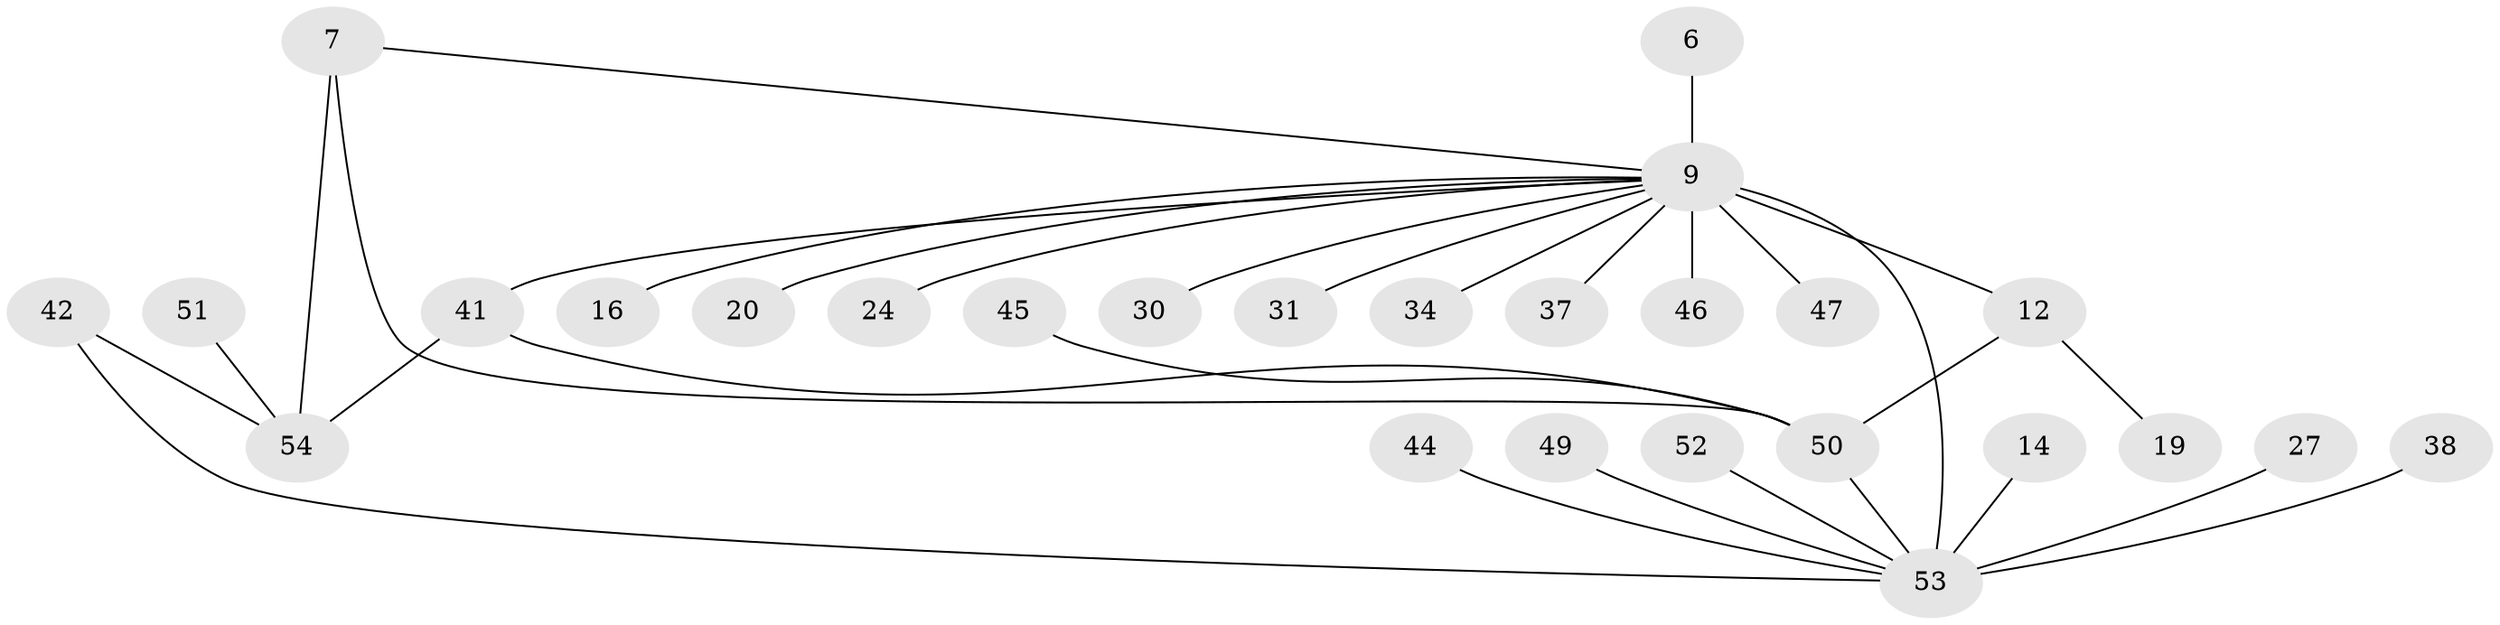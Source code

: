 // original degree distribution, {20: 0.018518518518518517, 10: 0.018518518518518517, 2: 0.1111111111111111, 7: 0.037037037037037035, 5: 0.07407407407407407, 1: 0.5185185185185185, 4: 0.07407407407407407, 6: 0.037037037037037035, 3: 0.1111111111111111}
// Generated by graph-tools (version 1.1) at 2025/46/03/09/25 04:46:52]
// undirected, 27 vertices, 31 edges
graph export_dot {
graph [start="1"]
  node [color=gray90,style=filled];
  6;
  7 [super="+5"];
  9 [super="+1"];
  12;
  14;
  16;
  19;
  20;
  24;
  27;
  30;
  31 [super="+29"];
  34;
  37;
  38;
  41 [super="+36+17"];
  42 [super="+32"];
  44;
  45;
  46;
  47 [super="+39"];
  49;
  50 [super="+43+18+48"];
  51;
  52;
  53 [super="+23+28+40+33+26"];
  54 [super="+8+25+21"];
  6 -- 9;
  7 -- 9;
  7 -- 50;
  7 -- 54 [weight=2];
  9 -- 12 [weight=2];
  9 -- 16;
  9 -- 20;
  9 -- 24;
  9 -- 30;
  9 -- 34;
  9 -- 37;
  9 -- 46;
  9 -- 31;
  9 -- 47;
  9 -- 53 [weight=7];
  9 -- 41 [weight=2];
  12 -- 19;
  12 -- 50 [weight=2];
  14 -- 53;
  27 -- 53;
  38 -- 53;
  41 -- 50;
  41 -- 54 [weight=2];
  42 -- 54;
  42 -- 53;
  44 -- 53;
  45 -- 50;
  49 -- 53;
  50 -- 53 [weight=3];
  51 -- 54;
  52 -- 53;
}
